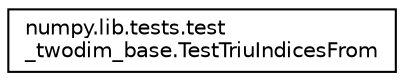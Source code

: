digraph "Graphical Class Hierarchy"
{
 // LATEX_PDF_SIZE
  edge [fontname="Helvetica",fontsize="10",labelfontname="Helvetica",labelfontsize="10"];
  node [fontname="Helvetica",fontsize="10",shape=record];
  rankdir="LR";
  Node0 [label="numpy.lib.tests.test\l_twodim_base.TestTriuIndicesFrom",height=0.2,width=0.4,color="black", fillcolor="white", style="filled",URL="$classnumpy_1_1lib_1_1tests_1_1test__twodim__base_1_1TestTriuIndicesFrom.html",tooltip=" "];
}
